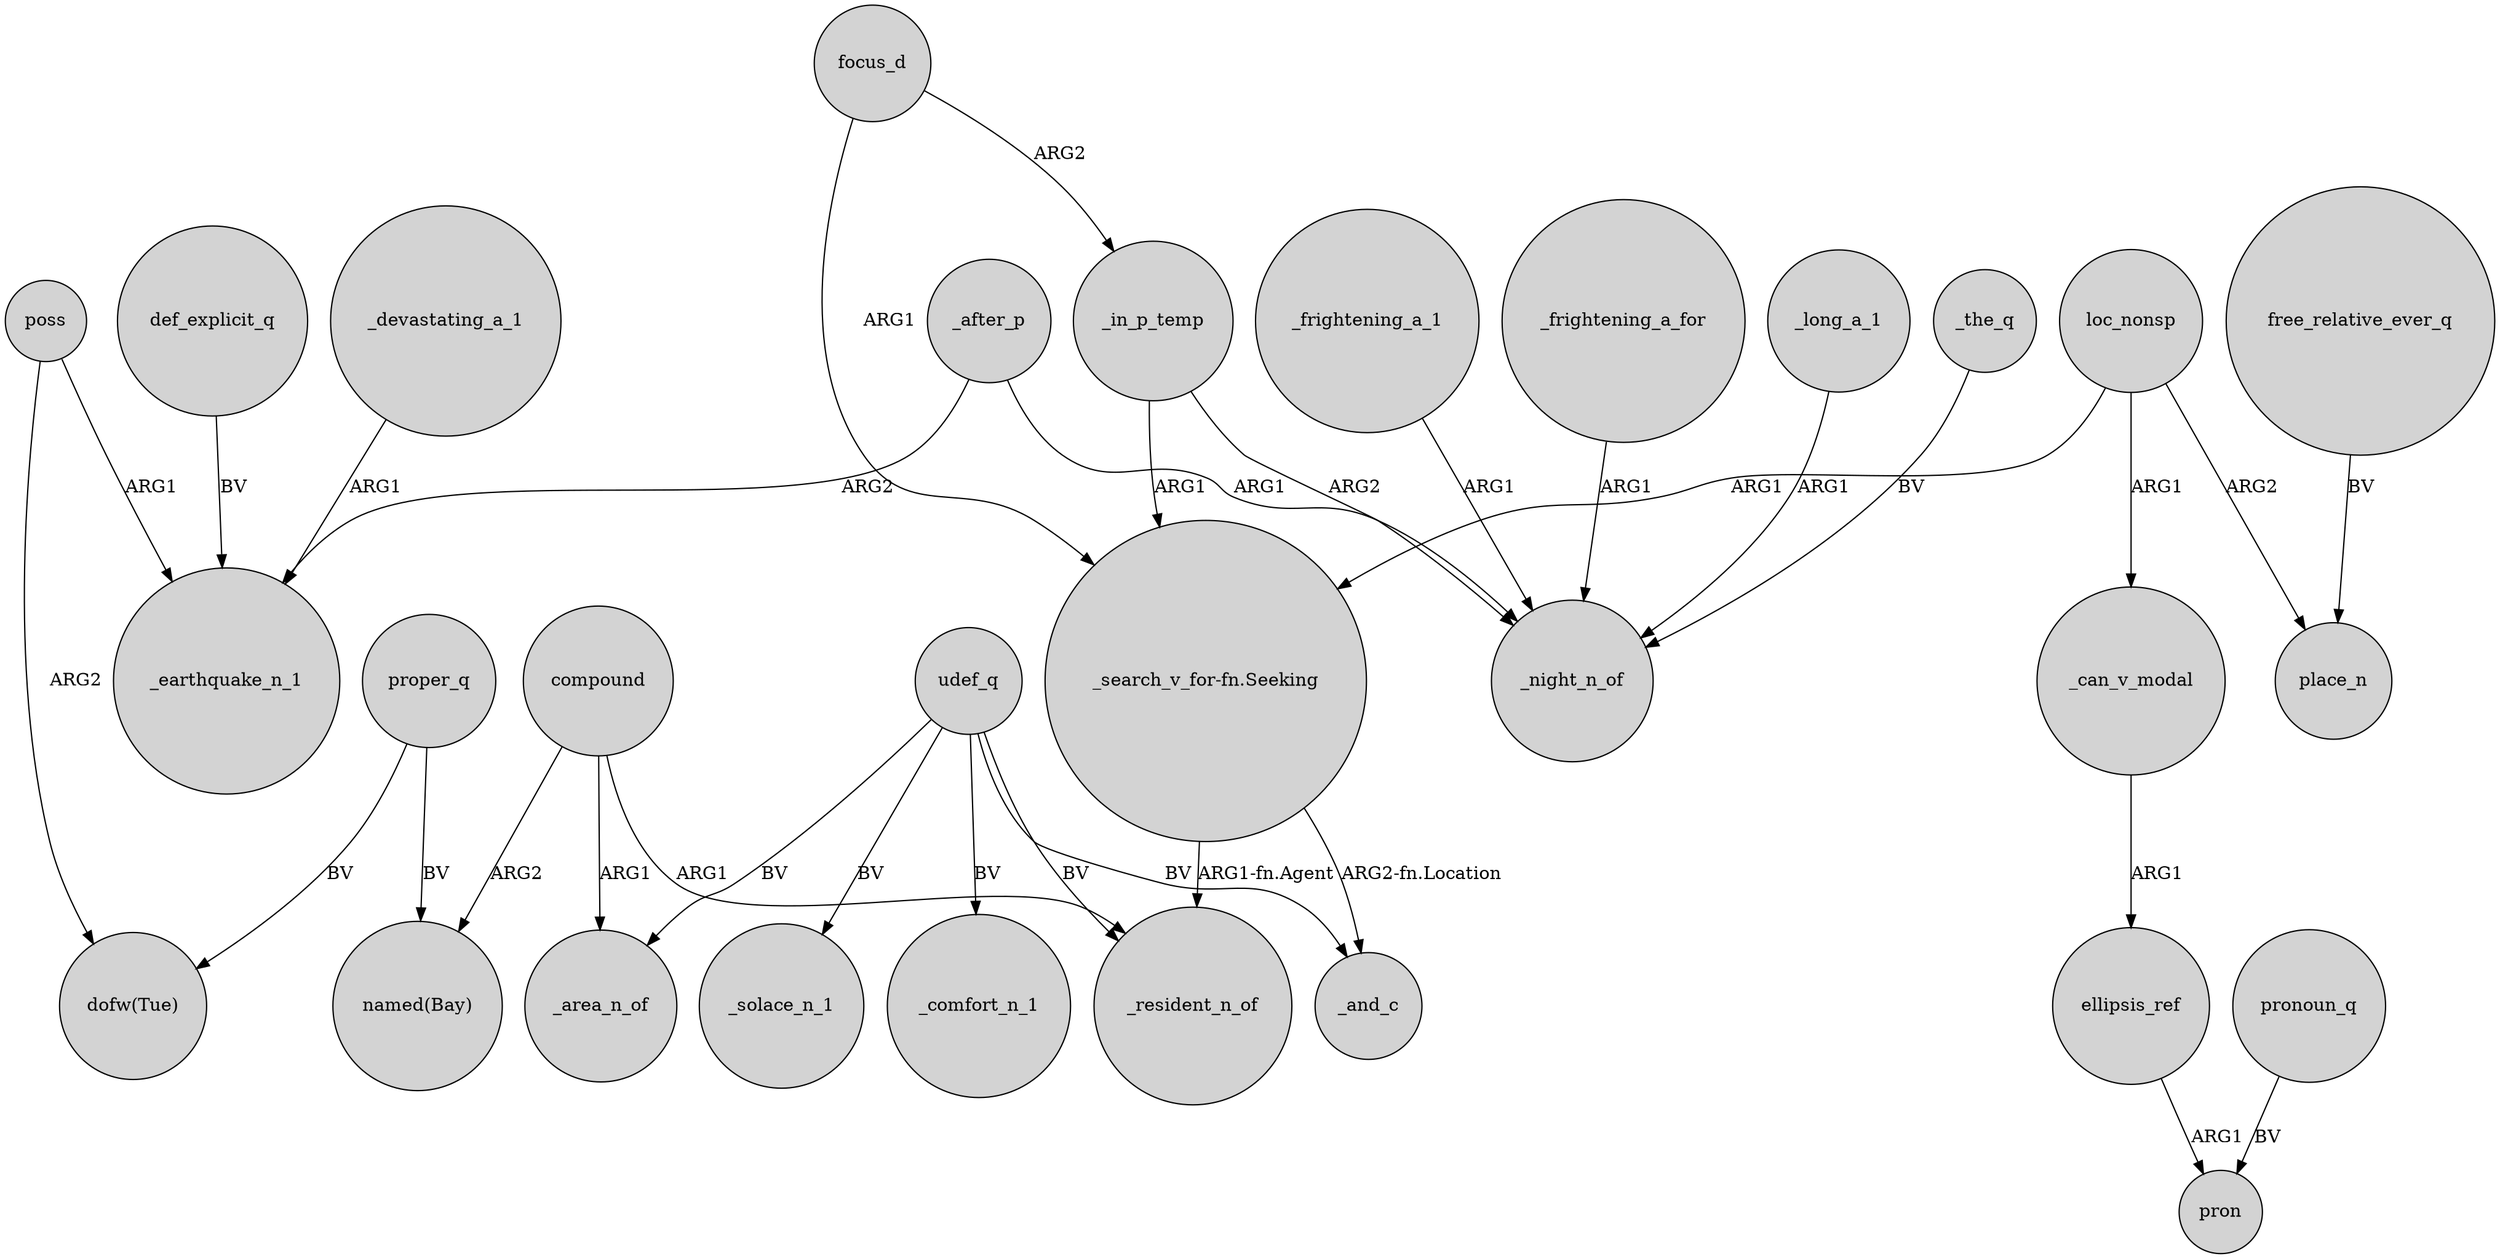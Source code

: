 digraph {
	node [shape=circle style=filled]
	def_explicit_q -> _earthquake_n_1 [label=BV]
	focus_d -> _in_p_temp [label=ARG2]
	proper_q -> "named(Bay)" [label=BV]
	compound -> _resident_n_of [label=ARG1]
	_long_a_1 -> _night_n_of [label=ARG1]
	poss -> _earthquake_n_1 [label=ARG1]
	_can_v_modal -> ellipsis_ref [label=ARG1]
	ellipsis_ref -> pron [label=ARG1]
	"_search_v_for-fn.Seeking" -> _and_c [label="ARG2-fn.Location"]
	proper_q -> "dofw(Tue)" [label=BV]
	_devastating_a_1 -> _earthquake_n_1 [label=ARG1]
	udef_q -> _solace_n_1 [label=BV]
	_in_p_temp -> "_search_v_for-fn.Seeking" [label=ARG1]
	loc_nonsp -> _can_v_modal [label=ARG1]
	_after_p -> _earthquake_n_1 [label=ARG2]
	udef_q -> _resident_n_of [label=BV]
	pronoun_q -> pron [label=BV]
	_after_p -> _night_n_of [label=ARG1]
	poss -> "dofw(Tue)" [label=ARG2]
	_in_p_temp -> _night_n_of [label=ARG2]
	focus_d -> "_search_v_for-fn.Seeking" [label=ARG1]
	_the_q -> _night_n_of [label=BV]
	compound -> "named(Bay)" [label=ARG2]
	udef_q -> _comfort_n_1 [label=BV]
	free_relative_ever_q -> place_n [label=BV]
	_frightening_a_1 -> _night_n_of [label=ARG1]
	loc_nonsp -> place_n [label=ARG2]
	"_search_v_for-fn.Seeking" -> _resident_n_of [label="ARG1-fn.Agent"]
	udef_q -> _area_n_of [label=BV]
	udef_q -> _and_c [label=BV]
	compound -> _area_n_of [label=ARG1]
	loc_nonsp -> "_search_v_for-fn.Seeking" [label=ARG1]
	_frightening_a_for -> _night_n_of [label=ARG1]
}

